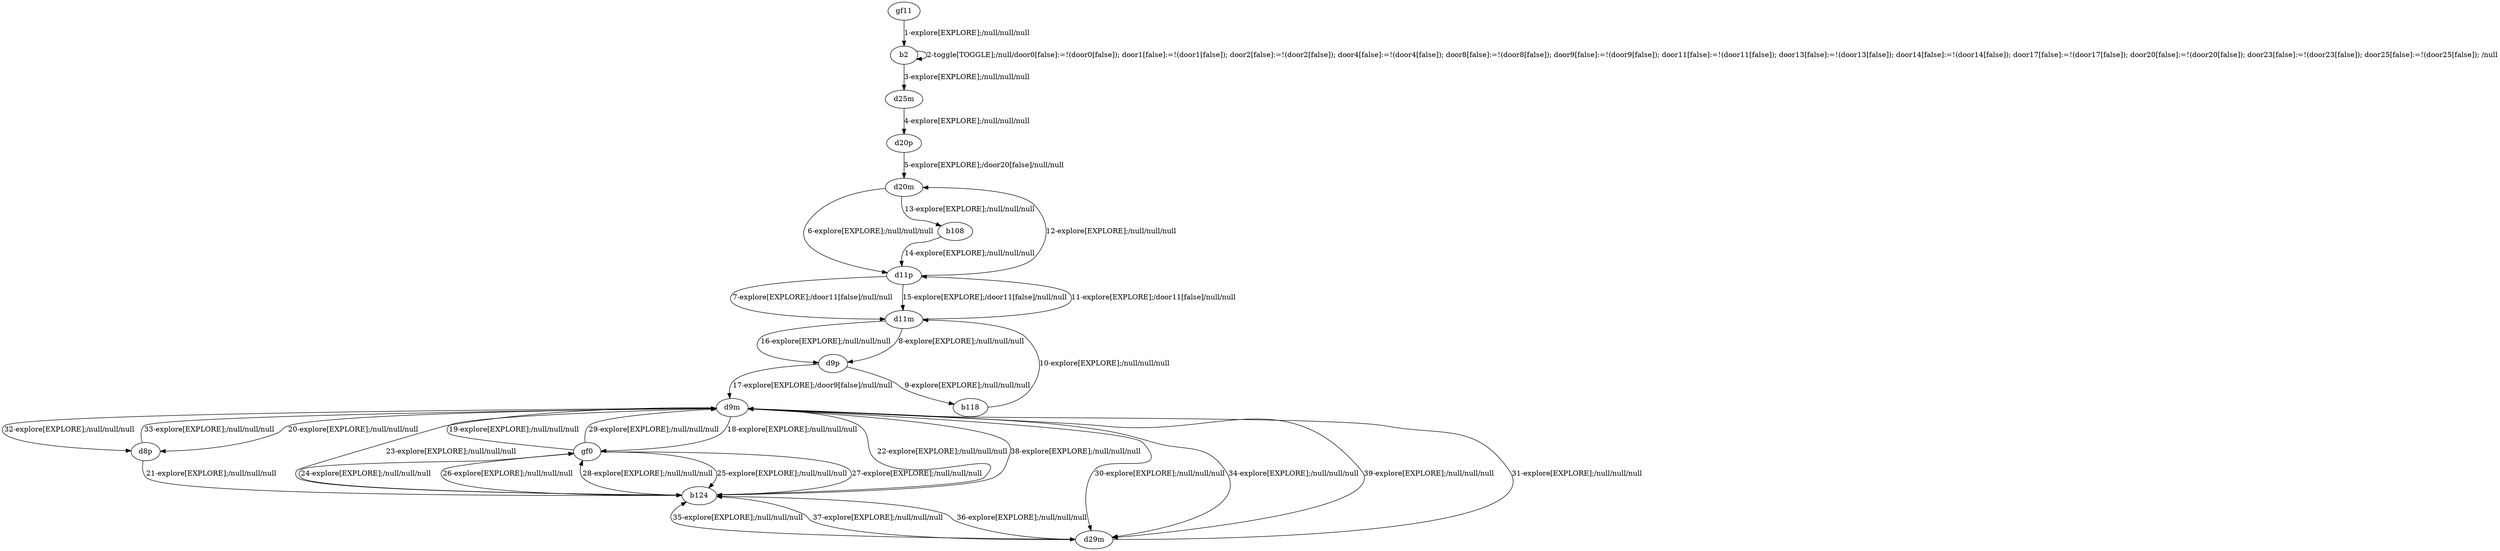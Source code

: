 # Total number of goals covered by this test: 1
# gf0 --> b124

digraph g {
"gf11" -> "b2" [label = "1-explore[EXPLORE];/null/null/null"];
"b2" -> "b2" [label = "2-toggle[TOGGLE];/null/door0[false]:=!(door0[false]); door1[false]:=!(door1[false]); door2[false]:=!(door2[false]); door4[false]:=!(door4[false]); door8[false]:=!(door8[false]); door9[false]:=!(door9[false]); door11[false]:=!(door11[false]); door13[false]:=!(door13[false]); door14[false]:=!(door14[false]); door17[false]:=!(door17[false]); door20[false]:=!(door20[false]); door23[false]:=!(door23[false]); door25[false]:=!(door25[false]); /null"];
"b2" -> "d25m" [label = "3-explore[EXPLORE];/null/null/null"];
"d25m" -> "d20p" [label = "4-explore[EXPLORE];/null/null/null"];
"d20p" -> "d20m" [label = "5-explore[EXPLORE];/door20[false]/null/null"];
"d20m" -> "d11p" [label = "6-explore[EXPLORE];/null/null/null"];
"d11p" -> "d11m" [label = "7-explore[EXPLORE];/door11[false]/null/null"];
"d11m" -> "d9p" [label = "8-explore[EXPLORE];/null/null/null"];
"d9p" -> "b118" [label = "9-explore[EXPLORE];/null/null/null"];
"b118" -> "d11m" [label = "10-explore[EXPLORE];/null/null/null"];
"d11m" -> "d11p" [label = "11-explore[EXPLORE];/door11[false]/null/null"];
"d11p" -> "d20m" [label = "12-explore[EXPLORE];/null/null/null"];
"d20m" -> "b108" [label = "13-explore[EXPLORE];/null/null/null"];
"b108" -> "d11p" [label = "14-explore[EXPLORE];/null/null/null"];
"d11p" -> "d11m" [label = "15-explore[EXPLORE];/door11[false]/null/null"];
"d11m" -> "d9p" [label = "16-explore[EXPLORE];/null/null/null"];
"d9p" -> "d9m" [label = "17-explore[EXPLORE];/door9[false]/null/null"];
"d9m" -> "gf0" [label = "18-explore[EXPLORE];/null/null/null"];
"gf0" -> "d9m" [label = "19-explore[EXPLORE];/null/null/null"];
"d9m" -> "d8p" [label = "20-explore[EXPLORE];/null/null/null"];
"d8p" -> "b124" [label = "21-explore[EXPLORE];/null/null/null"];
"b124" -> "d9m" [label = "22-explore[EXPLORE];/null/null/null"];
"d9m" -> "b124" [label = "23-explore[EXPLORE];/null/null/null"];
"b124" -> "gf0" [label = "24-explore[EXPLORE];/null/null/null"];
"gf0" -> "b124" [label = "25-explore[EXPLORE];/null/null/null"];
"b124" -> "gf0" [label = "26-explore[EXPLORE];/null/null/null"];
"gf0" -> "b124" [label = "27-explore[EXPLORE];/null/null/null"];
"b124" -> "gf0" [label = "28-explore[EXPLORE];/null/null/null"];
"gf0" -> "d9m" [label = "29-explore[EXPLORE];/null/null/null"];
"d9m" -> "d29m" [label = "30-explore[EXPLORE];/null/null/null"];
"d29m" -> "d9m" [label = "31-explore[EXPLORE];/null/null/null"];
"d9m" -> "d8p" [label = "32-explore[EXPLORE];/null/null/null"];
"d8p" -> "d9m" [label = "33-explore[EXPLORE];/null/null/null"];
"d9m" -> "d29m" [label = "34-explore[EXPLORE];/null/null/null"];
"d29m" -> "b124" [label = "35-explore[EXPLORE];/null/null/null"];
"b124" -> "d29m" [label = "36-explore[EXPLORE];/null/null/null"];
"d29m" -> "b124" [label = "37-explore[EXPLORE];/null/null/null"];
"b124" -> "d9m" [label = "38-explore[EXPLORE];/null/null/null"];
"d9m" -> "d29m" [label = "39-explore[EXPLORE];/null/null/null"];
}
